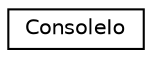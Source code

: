 digraph "Graphical Class Hierarchy"
{
  edge [fontname="Helvetica",fontsize="10",labelfontname="Helvetica",labelfontsize="10"];
  node [fontname="Helvetica",fontsize="10",shape=record];
  rankdir="LR";
  Node1 [label="ConsoleIo",height=0.2,width=0.4,color="black", fillcolor="white", style="filled",URL="$class_cake_1_1_console_1_1_console_io.html"];
}
